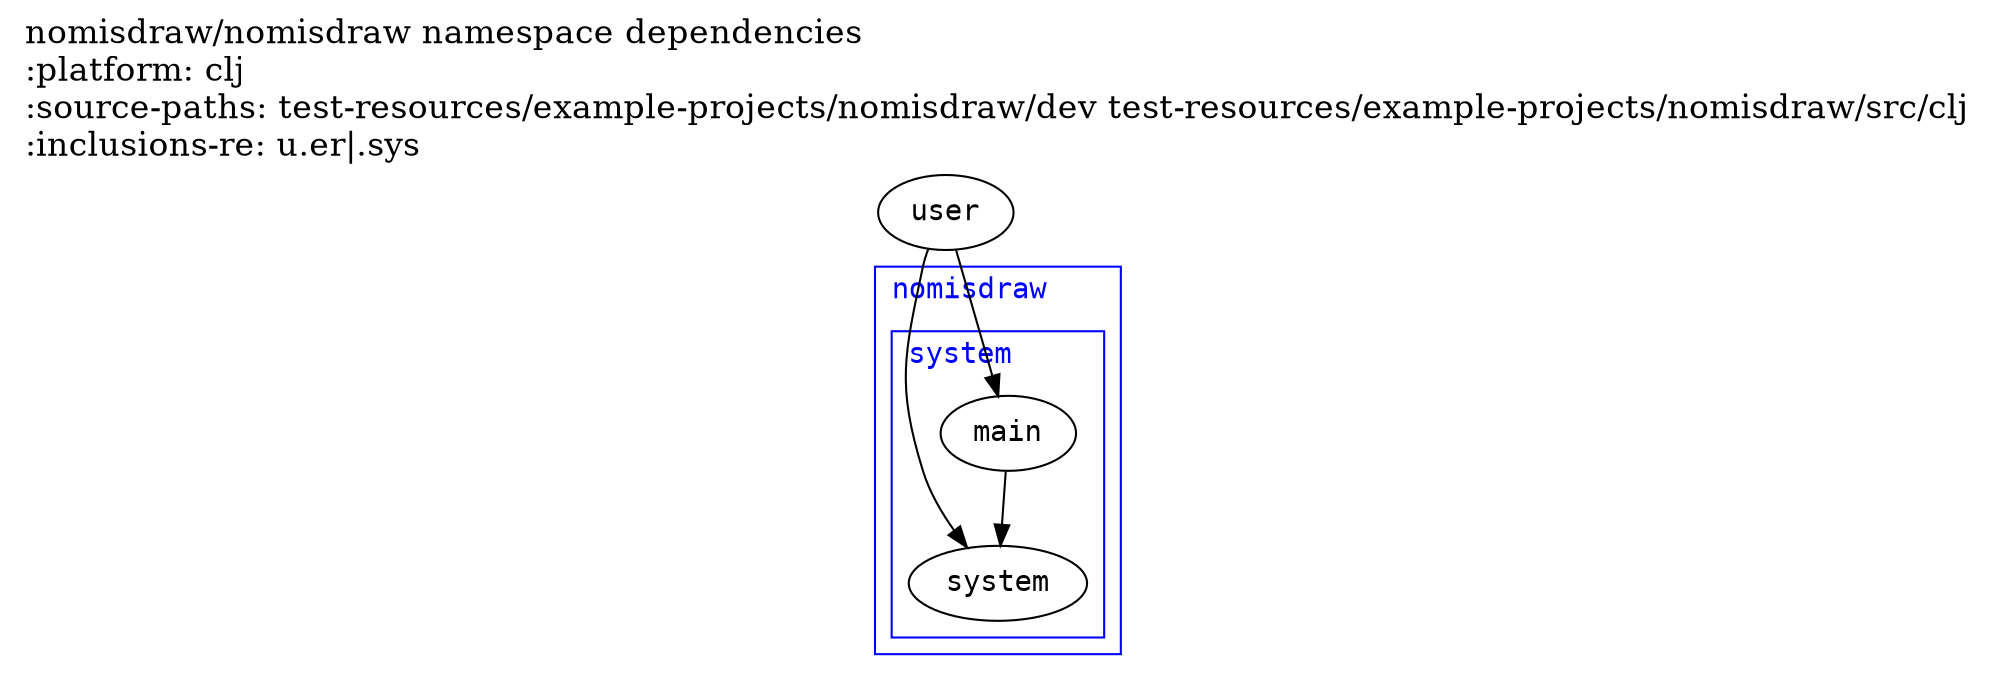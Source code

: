 digraph {
graph[dpi=300, rankdir=TP]
node[fontname="Monospace"]
edge[fontname="Monospace"]

node2[style=solid, label="user", color=black, fontcolor=black]
labeljust=left
subgraph cluster4 {
graph[dpi=100, style=solid, label="nomisdraw", color=blue, fontcolor=blue, fontname="Monospace", rankdir=TP]
node[fontname="Monospace"]
edge[fontname="Monospace"]

labeljust=left
subgraph cluster6 {
graph[dpi=100, style=solid, label="system", color=blue, fontcolor=blue, fontname="Monospace", rankdir=TP]
node[fontname="Monospace"]
edge[fontname="Monospace"]

node8[style=solid, label="system", color=black, fontcolor=black]
node10[style=solid, label="main", color=black, fontcolor=black]
labeljust=left
}

}

node2 -> node8[style=solid, label=""]
node2 -> node10[style=solid, label=""]
node10 -> node8[style=solid, label=""]
label="nomisdraw/nomisdraw namespace dependencies\l:platform: clj\l:source-paths: test-resources/example-projects/nomisdraw/dev test-resources/example-projects/nomisdraw/src/clj\l:inclusions-re: u.er|\.sys\l"
labelloc=top
fontsize=16.0
}
